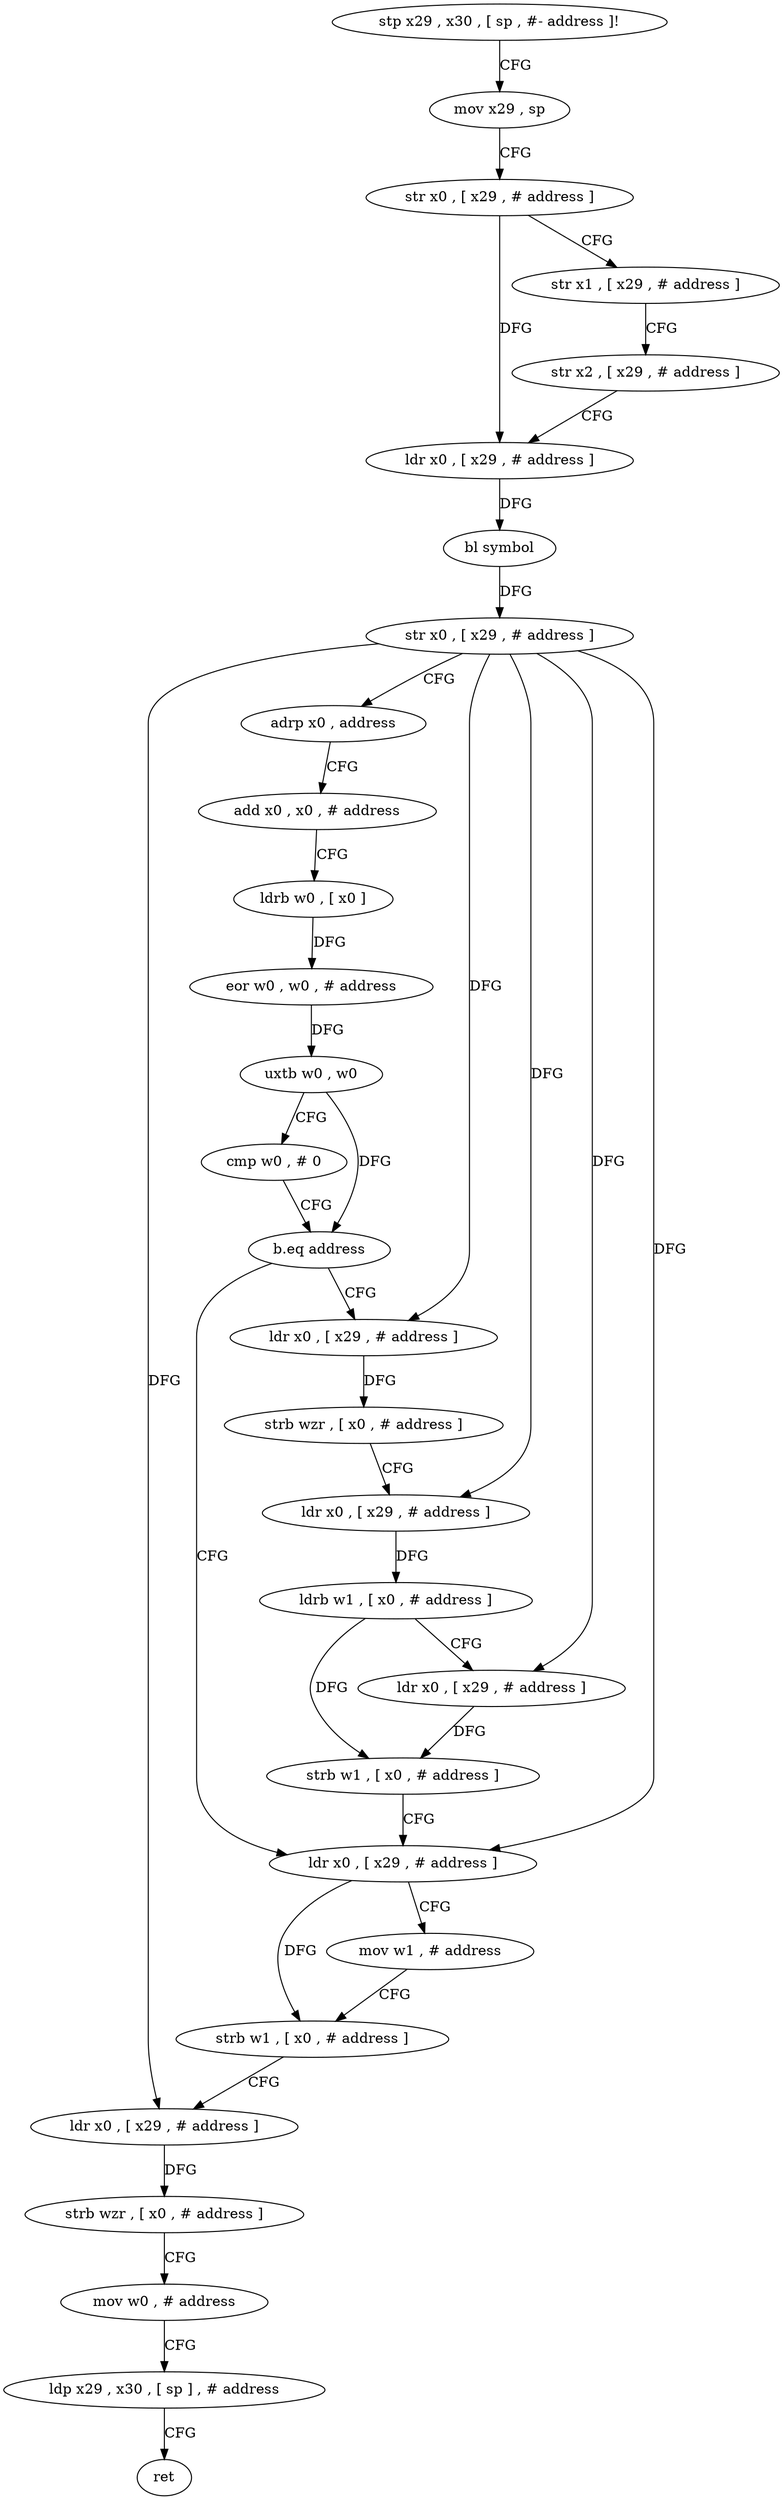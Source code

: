 digraph "func" {
"4273956" [label = "stp x29 , x30 , [ sp , #- address ]!" ]
"4273960" [label = "mov x29 , sp" ]
"4273964" [label = "str x0 , [ x29 , # address ]" ]
"4273968" [label = "str x1 , [ x29 , # address ]" ]
"4273972" [label = "str x2 , [ x29 , # address ]" ]
"4273976" [label = "ldr x0 , [ x29 , # address ]" ]
"4273980" [label = "bl symbol" ]
"4273984" [label = "str x0 , [ x29 , # address ]" ]
"4273988" [label = "adrp x0 , address" ]
"4273992" [label = "add x0 , x0 , # address" ]
"4273996" [label = "ldrb w0 , [ x0 ]" ]
"4274000" [label = "eor w0 , w0 , # address" ]
"4274004" [label = "uxtb w0 , w0" ]
"4274008" [label = "cmp w0 , # 0" ]
"4274012" [label = "b.eq address" ]
"4274040" [label = "ldr x0 , [ x29 , # address ]" ]
"4274016" [label = "ldr x0 , [ x29 , # address ]" ]
"4274044" [label = "mov w1 , # address" ]
"4274048" [label = "strb w1 , [ x0 , # address ]" ]
"4274052" [label = "ldr x0 , [ x29 , # address ]" ]
"4274056" [label = "strb wzr , [ x0 , # address ]" ]
"4274060" [label = "mov w0 , # address" ]
"4274064" [label = "ldp x29 , x30 , [ sp ] , # address" ]
"4274068" [label = "ret" ]
"4274020" [label = "strb wzr , [ x0 , # address ]" ]
"4274024" [label = "ldr x0 , [ x29 , # address ]" ]
"4274028" [label = "ldrb w1 , [ x0 , # address ]" ]
"4274032" [label = "ldr x0 , [ x29 , # address ]" ]
"4274036" [label = "strb w1 , [ x0 , # address ]" ]
"4273956" -> "4273960" [ label = "CFG" ]
"4273960" -> "4273964" [ label = "CFG" ]
"4273964" -> "4273968" [ label = "CFG" ]
"4273964" -> "4273976" [ label = "DFG" ]
"4273968" -> "4273972" [ label = "CFG" ]
"4273972" -> "4273976" [ label = "CFG" ]
"4273976" -> "4273980" [ label = "DFG" ]
"4273980" -> "4273984" [ label = "DFG" ]
"4273984" -> "4273988" [ label = "CFG" ]
"4273984" -> "4274040" [ label = "DFG" ]
"4273984" -> "4274052" [ label = "DFG" ]
"4273984" -> "4274016" [ label = "DFG" ]
"4273984" -> "4274024" [ label = "DFG" ]
"4273984" -> "4274032" [ label = "DFG" ]
"4273988" -> "4273992" [ label = "CFG" ]
"4273992" -> "4273996" [ label = "CFG" ]
"4273996" -> "4274000" [ label = "DFG" ]
"4274000" -> "4274004" [ label = "DFG" ]
"4274004" -> "4274008" [ label = "CFG" ]
"4274004" -> "4274012" [ label = "DFG" ]
"4274008" -> "4274012" [ label = "CFG" ]
"4274012" -> "4274040" [ label = "CFG" ]
"4274012" -> "4274016" [ label = "CFG" ]
"4274040" -> "4274044" [ label = "CFG" ]
"4274040" -> "4274048" [ label = "DFG" ]
"4274016" -> "4274020" [ label = "DFG" ]
"4274044" -> "4274048" [ label = "CFG" ]
"4274048" -> "4274052" [ label = "CFG" ]
"4274052" -> "4274056" [ label = "DFG" ]
"4274056" -> "4274060" [ label = "CFG" ]
"4274060" -> "4274064" [ label = "CFG" ]
"4274064" -> "4274068" [ label = "CFG" ]
"4274020" -> "4274024" [ label = "CFG" ]
"4274024" -> "4274028" [ label = "DFG" ]
"4274028" -> "4274032" [ label = "CFG" ]
"4274028" -> "4274036" [ label = "DFG" ]
"4274032" -> "4274036" [ label = "DFG" ]
"4274036" -> "4274040" [ label = "CFG" ]
}
